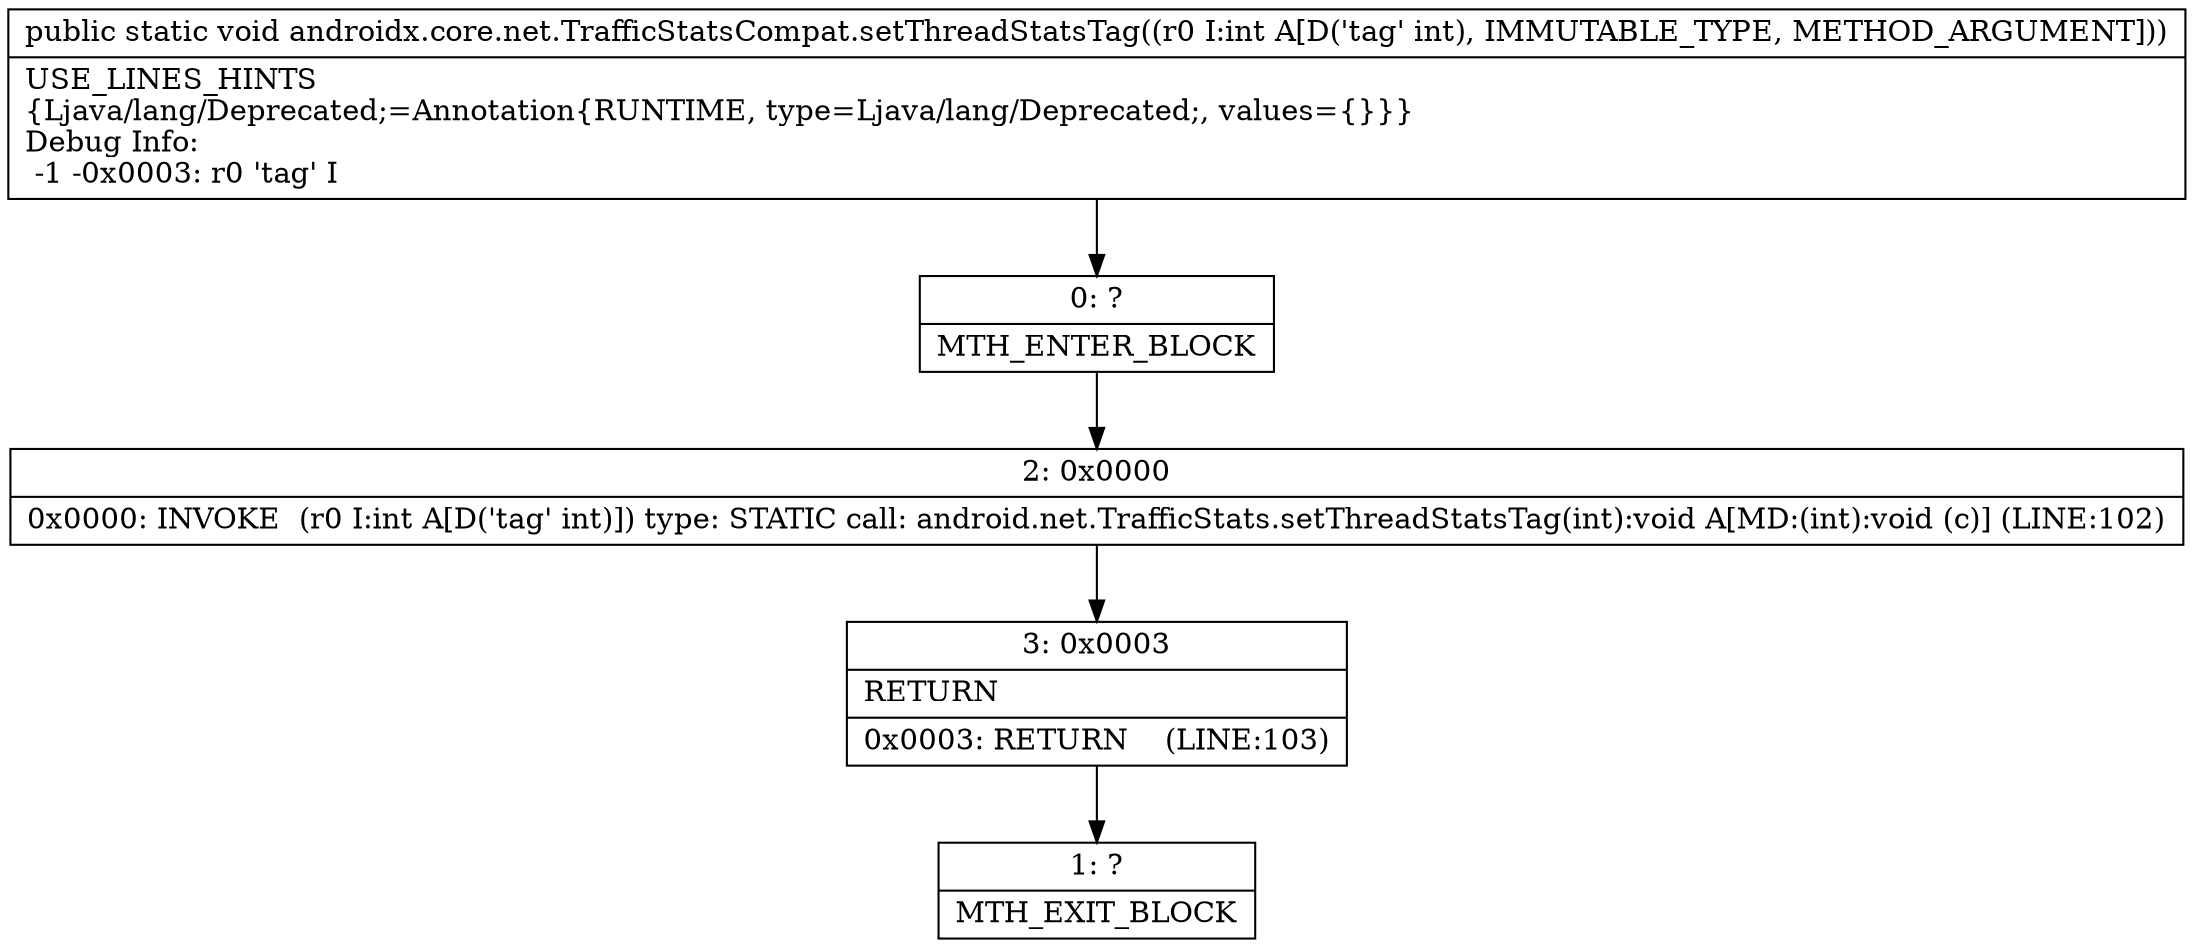 digraph "CFG forandroidx.core.net.TrafficStatsCompat.setThreadStatsTag(I)V" {
Node_0 [shape=record,label="{0\:\ ?|MTH_ENTER_BLOCK\l}"];
Node_2 [shape=record,label="{2\:\ 0x0000|0x0000: INVOKE  (r0 I:int A[D('tag' int)]) type: STATIC call: android.net.TrafficStats.setThreadStatsTag(int):void A[MD:(int):void (c)] (LINE:102)\l}"];
Node_3 [shape=record,label="{3\:\ 0x0003|RETURN\l|0x0003: RETURN    (LINE:103)\l}"];
Node_1 [shape=record,label="{1\:\ ?|MTH_EXIT_BLOCK\l}"];
MethodNode[shape=record,label="{public static void androidx.core.net.TrafficStatsCompat.setThreadStatsTag((r0 I:int A[D('tag' int), IMMUTABLE_TYPE, METHOD_ARGUMENT]))  | USE_LINES_HINTS\l\{Ljava\/lang\/Deprecated;=Annotation\{RUNTIME, type=Ljava\/lang\/Deprecated;, values=\{\}\}\}\lDebug Info:\l  \-1 \-0x0003: r0 'tag' I\l}"];
MethodNode -> Node_0;Node_0 -> Node_2;
Node_2 -> Node_3;
Node_3 -> Node_1;
}

